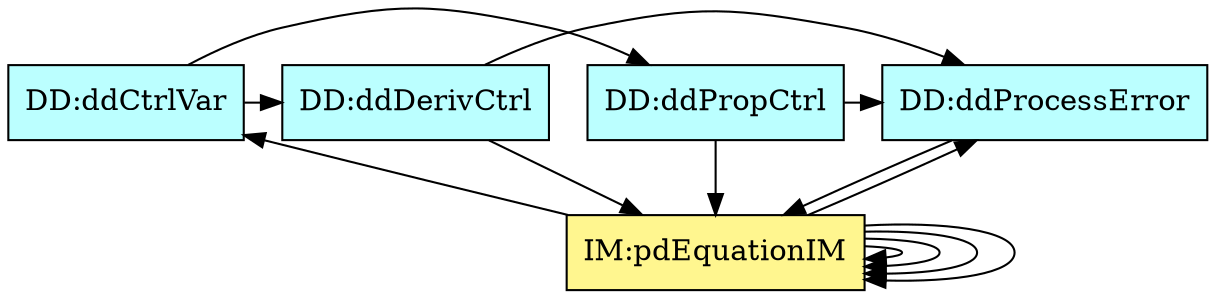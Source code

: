 digraph refvsref {
	qdProcessErrorFD -> theory:laplaceRC;
	qdPropControlFD -> qdProcessErrorFD;
	qdPropControlFD -> theory:laplaceRC;
	qdDerivativeControlFD -> qdProcessErrorFD;
	qdDerivativeControlFD -> theory:laplaceRC;
	qdCtrlVarFD -> qdPropControlFD;
	qdCtrlVarFD -> qdDerivativeControlFD;
	theory:gdPowerPlantRC -> theory:laplaceRC;
	theory:gdPowerPlantRC -> theory:tmSOSystemRC;
	theory:imPDRC -> qdProcessErrorFD;
	theory:imPDRC -> qdCtrlVarFD;
	theory:imPDRC -> theory:invLaplaceRC;
	theory:imPDRC -> theory:gdPowerPlantRC;


	qdProcessErrorFD	[shape=box, color=black, style=filled, fillcolor=paleturquoise1, label="DD:ddProcessError"];
	qdPropControlFD	[shape=box, color=black, style=filled, fillcolor=paleturquoise1, label="DD:ddPropCtrl"];
	qdDerivativeControlFD	[shape=box, color=black, style=filled, fillcolor=paleturquoise1, label="DD:ddDerivCtrl"];
	qdCtrlVarFD	[shape=box, color=black, style=filled, fillcolor=paleturquoise1, label="DD:ddCtrlVar"];

	subgraph DD {
	rank="same"
	{qdProcessErrorFD, qdPropControlFD, qdDerivativeControlFD, qdCtrlVarFD}
	}

	theory:laplaceRC	[shape=box, color=black, style=filled, fillcolor=pink, label="TM:laplaceTransform"];
	theory:invLaplaceRC	[shape=box, color=black, style=filled, fillcolor=pink, label="TM:invLaplaceTransform"];
	theory:tmSOSystemRC	[shape=box, color=black, style=filled, fillcolor=pink, label="TM:tmSOSystem"];

	subgraph TM {
	rank="same"
	{theory:laplaceRC, theory:invLaplaceRC, theory:tmSOSystemRC}
	}

	theory:gdPowerPlantRC	[shape=box, color=black, style=filled, fillcolor=palegreen, label="GD:gdPowerPlant"];

	subgraph GD {
	rank="same"
	{theory:gdPowerPlantRC}
	}

	theory:imPDRC	[shape=box, color=black, style=filled, fillcolor=khaki1, label="IM:pdEquationIM"];

	subgraph IM {
	rank="same"
	{theory:imPDRC}
	}

}
